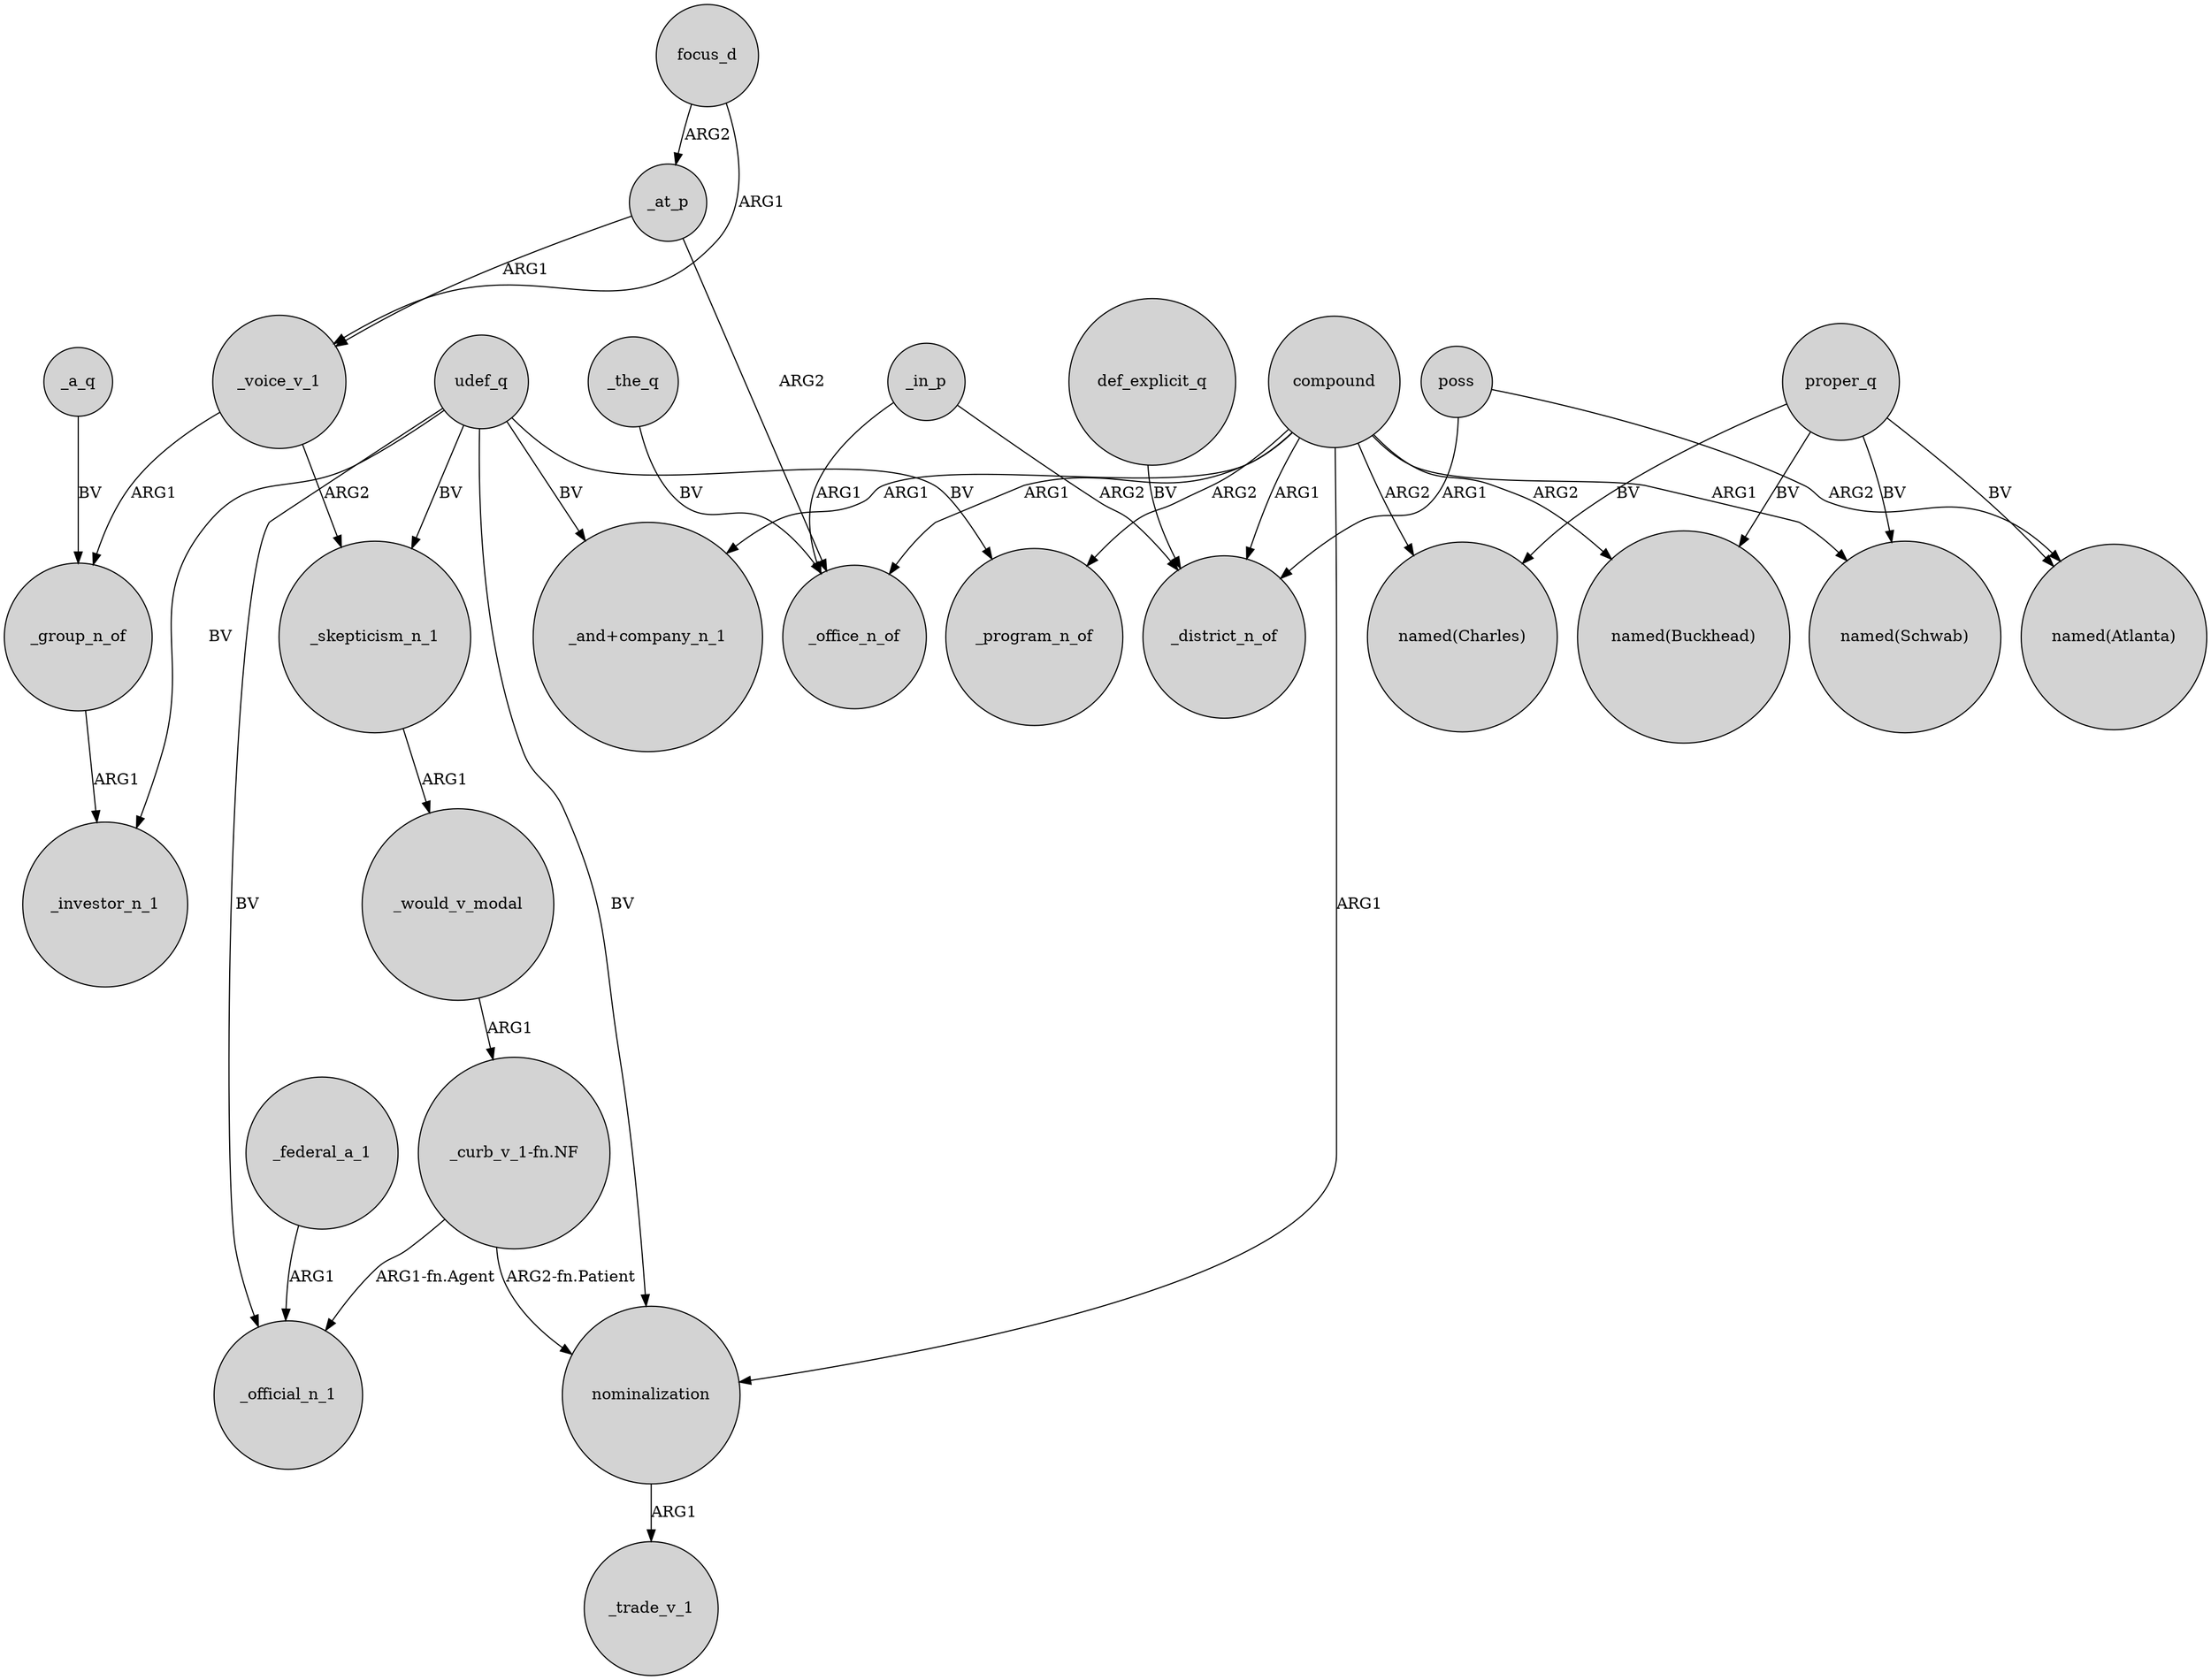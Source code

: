 digraph {
	node [shape=circle style=filled]
	compound -> _program_n_of [label=ARG2]
	compound -> "named(Buckhead)" [label=ARG2]
	udef_q -> _investor_n_1 [label=BV]
	proper_q -> "named(Schwab)" [label=BV]
	_voice_v_1 -> _group_n_of [label=ARG1]
	_at_p -> _voice_v_1 [label=ARG1]
	compound -> _office_n_of [label=ARG1]
	udef_q -> _program_n_of [label=BV]
	_in_p -> _office_n_of [label=ARG1]
	_group_n_of -> _investor_n_1 [label=ARG1]
	focus_d -> _at_p [label=ARG2]
	poss -> _district_n_of [label=ARG1]
	nominalization -> _trade_v_1 [label=ARG1]
	_the_q -> _office_n_of [label=BV]
	_would_v_modal -> "_curb_v_1-fn.NF" [label=ARG1]
	proper_q -> "named(Atlanta)" [label=BV]
	"_curb_v_1-fn.NF" -> nominalization [label="ARG2-fn.Patient"]
	_in_p -> _district_n_of [label=ARG2]
	udef_q -> _official_n_1 [label=BV]
	_federal_a_1 -> _official_n_1 [label=ARG1]
	poss -> "named(Atlanta)" [label=ARG2]
	focus_d -> _voice_v_1 [label=ARG1]
	udef_q -> nominalization [label=BV]
	proper_q -> "named(Charles)" [label=BV]
	udef_q -> _skepticism_n_1 [label=BV]
	_skepticism_n_1 -> _would_v_modal [label=ARG1]
	udef_q -> "_and+company_n_1" [label=BV]
	compound -> "named(Schwab)" [label=ARG1]
	_at_p -> _office_n_of [label=ARG2]
	def_explicit_q -> _district_n_of [label=BV]
	_a_q -> _group_n_of [label=BV]
	compound -> _district_n_of [label=ARG1]
	compound -> "named(Charles)" [label=ARG2]
	_voice_v_1 -> _skepticism_n_1 [label=ARG2]
	proper_q -> "named(Buckhead)" [label=BV]
	compound -> "_and+company_n_1" [label=ARG1]
	compound -> nominalization [label=ARG1]
	"_curb_v_1-fn.NF" -> _official_n_1 [label="ARG1-fn.Agent"]
}
